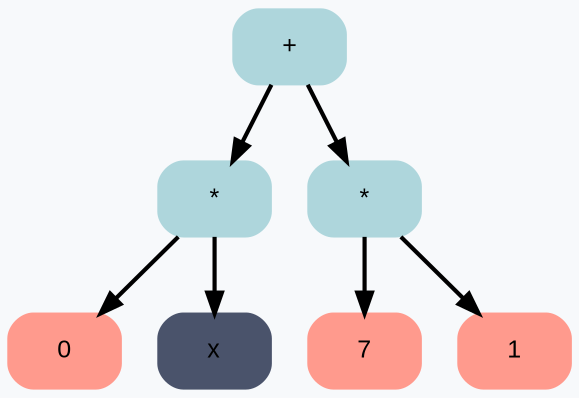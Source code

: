 digraph G {
	rankdir=HR;
	bgcolor="#F7F9FB";
	node [fontname="Arial", fontsize=12];
	node0x604000000310 [shape="Mrecord"; style=filled; color="#aed6dc"; label = "+" ];
	node0x6040000002d0 [shape="Mrecord"; style=filled; color="#aed6dc"; label = "*" ];
	node0x604000000290 [shape="Mrecord"; style=filled; color="#ff9a8d"; label = "0" ];
	node0x6040000002d0 -> node0x604000000290 [style=bold; weight=1000;];
	node0x604000000250 [shape="Mrecord"; style=filled; color="#4a536b"; label = "x" ];
	node0x6040000002d0 -> node0x604000000250 [style=bold; weight=1000;];
	node0x604000000310 -> node0x6040000002d0 [style=bold; weight=1000;];
	node0x604000000210 [shape="Mrecord"; style=filled; color="#aed6dc"; label = "*" ];
	node0x6040000001d0 [shape="Mrecord"; style=filled; color="#ff9a8d"; label = "7" ];
	node0x604000000210 -> node0x6040000001d0 [style=bold; weight=1000;];
	node0x604000000190 [shape="Mrecord"; style=filled; color="#ff9a8d"; label = "1" ];
	node0x604000000210 -> node0x604000000190 [style=bold; weight=1000;];
	node0x604000000310 -> node0x604000000210 [style=bold; weight=1000;];
}
